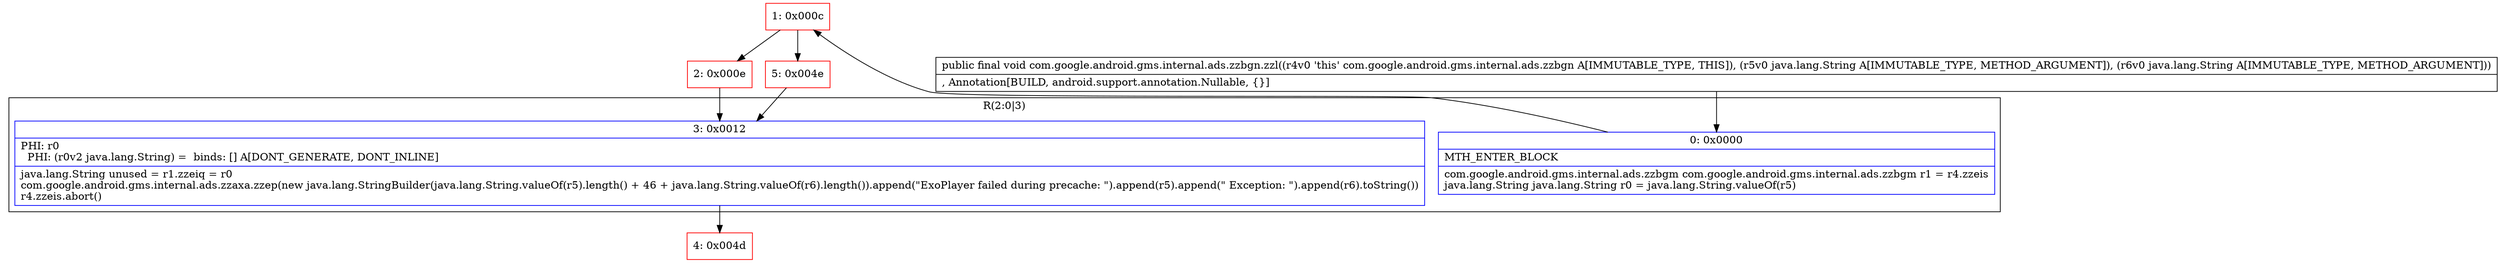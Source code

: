digraph "CFG forcom.google.android.gms.internal.ads.zzbgn.zzl(Ljava\/lang\/String;Ljava\/lang\/String;)V" {
subgraph cluster_Region_269195130 {
label = "R(2:0|3)";
node [shape=record,color=blue];
Node_0 [shape=record,label="{0\:\ 0x0000|MTH_ENTER_BLOCK\l|com.google.android.gms.internal.ads.zzbgm com.google.android.gms.internal.ads.zzbgm r1 = r4.zzeis\ljava.lang.String java.lang.String r0 = java.lang.String.valueOf(r5)\l}"];
Node_3 [shape=record,label="{3\:\ 0x0012|PHI: r0 \l  PHI: (r0v2 java.lang.String) =  binds: [] A[DONT_GENERATE, DONT_INLINE]\l|java.lang.String unused = r1.zzeiq = r0\lcom.google.android.gms.internal.ads.zzaxa.zzep(new java.lang.StringBuilder(java.lang.String.valueOf(r5).length() + 46 + java.lang.String.valueOf(r6).length()).append(\"ExoPlayer failed during precache: \").append(r5).append(\" Exception: \").append(r6).toString())\lr4.zzeis.abort()\l}"];
}
Node_1 [shape=record,color=red,label="{1\:\ 0x000c}"];
Node_2 [shape=record,color=red,label="{2\:\ 0x000e}"];
Node_4 [shape=record,color=red,label="{4\:\ 0x004d}"];
Node_5 [shape=record,color=red,label="{5\:\ 0x004e}"];
MethodNode[shape=record,label="{public final void com.google.android.gms.internal.ads.zzbgn.zzl((r4v0 'this' com.google.android.gms.internal.ads.zzbgn A[IMMUTABLE_TYPE, THIS]), (r5v0 java.lang.String A[IMMUTABLE_TYPE, METHOD_ARGUMENT]), (r6v0 java.lang.String A[IMMUTABLE_TYPE, METHOD_ARGUMENT]))  | , Annotation[BUILD, android.support.annotation.Nullable, \{\}]\l}"];
MethodNode -> Node_0;
Node_0 -> Node_1;
Node_3 -> Node_4;
Node_1 -> Node_2;
Node_1 -> Node_5;
Node_2 -> Node_3;
Node_5 -> Node_3;
}


